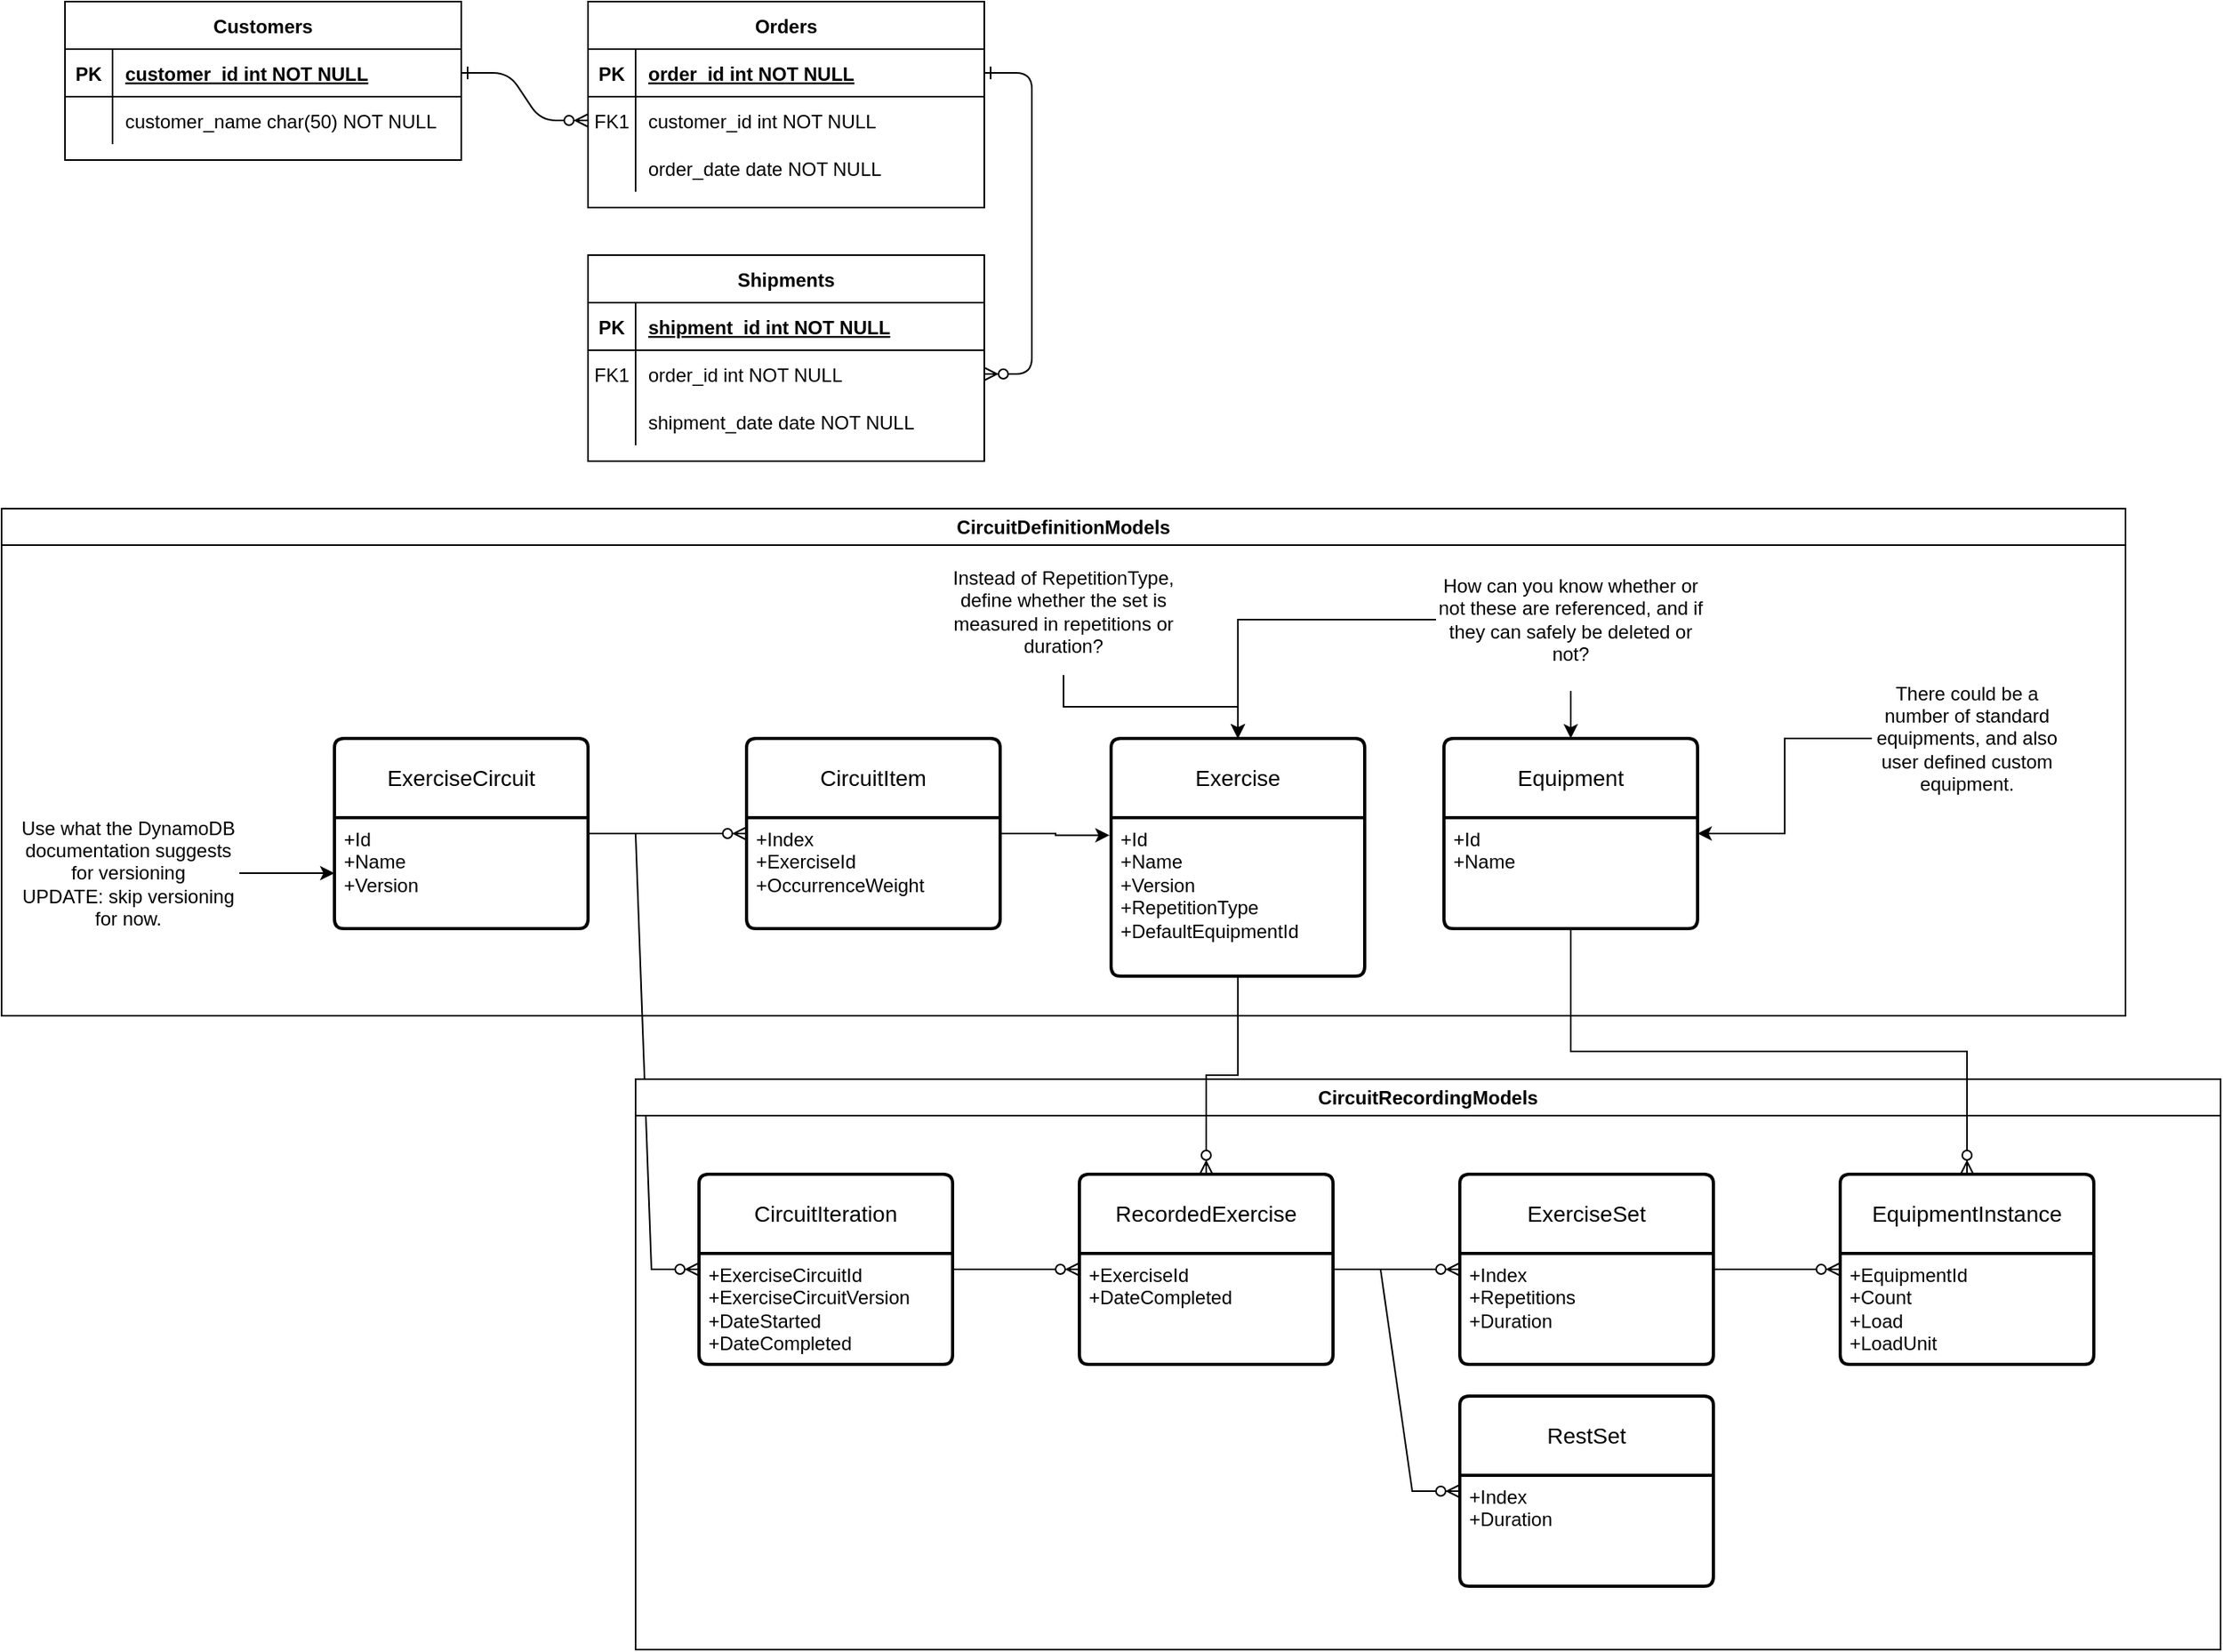 <mxfile version="21.2.8" type="device">
  <diagram id="R2lEEEUBdFMjLlhIrx00" name="Page-1">
    <mxGraphModel dx="2074" dy="1204" grid="1" gridSize="10" guides="1" tooltips="1" connect="1" arrows="1" fold="1" page="1" pageScale="1" pageWidth="850" pageHeight="1100" math="0" shadow="0" extFonts="Permanent Marker^https://fonts.googleapis.com/css?family=Permanent+Marker">
      <root>
        <mxCell id="0" />
        <mxCell id="1" parent="0" />
        <mxCell id="C-vyLk0tnHw3VtMMgP7b-1" value="" style="edgeStyle=entityRelationEdgeStyle;endArrow=ERzeroToMany;startArrow=ERone;endFill=1;startFill=0;" parent="1" source="C-vyLk0tnHw3VtMMgP7b-24" target="C-vyLk0tnHw3VtMMgP7b-6" edge="1">
          <mxGeometry width="100" height="100" relative="1" as="geometry">
            <mxPoint x="340" y="640" as="sourcePoint" />
            <mxPoint x="440" y="540" as="targetPoint" />
          </mxGeometry>
        </mxCell>
        <mxCell id="C-vyLk0tnHw3VtMMgP7b-12" value="" style="edgeStyle=entityRelationEdgeStyle;endArrow=ERzeroToMany;startArrow=ERone;endFill=1;startFill=0;" parent="1" source="C-vyLk0tnHw3VtMMgP7b-3" target="C-vyLk0tnHw3VtMMgP7b-17" edge="1">
          <mxGeometry width="100" height="100" relative="1" as="geometry">
            <mxPoint x="400" y="100" as="sourcePoint" />
            <mxPoint x="460" y="125" as="targetPoint" />
          </mxGeometry>
        </mxCell>
        <mxCell id="C-vyLk0tnHw3VtMMgP7b-2" value="Orders" style="shape=table;startSize=30;container=1;collapsible=1;childLayout=tableLayout;fixedRows=1;rowLines=0;fontStyle=1;align=center;resizeLast=1;" parent="1" vertex="1">
          <mxGeometry x="450" y="40" width="250" height="130" as="geometry" />
        </mxCell>
        <mxCell id="C-vyLk0tnHw3VtMMgP7b-3" value="" style="shape=partialRectangle;collapsible=0;dropTarget=0;pointerEvents=0;fillColor=none;points=[[0,0.5],[1,0.5]];portConstraint=eastwest;top=0;left=0;right=0;bottom=1;" parent="C-vyLk0tnHw3VtMMgP7b-2" vertex="1">
          <mxGeometry y="30" width="250" height="30" as="geometry" />
        </mxCell>
        <mxCell id="C-vyLk0tnHw3VtMMgP7b-4" value="PK" style="shape=partialRectangle;overflow=hidden;connectable=0;fillColor=none;top=0;left=0;bottom=0;right=0;fontStyle=1;" parent="C-vyLk0tnHw3VtMMgP7b-3" vertex="1">
          <mxGeometry width="30" height="30" as="geometry">
            <mxRectangle width="30" height="30" as="alternateBounds" />
          </mxGeometry>
        </mxCell>
        <mxCell id="C-vyLk0tnHw3VtMMgP7b-5" value="order_id int NOT NULL " style="shape=partialRectangle;overflow=hidden;connectable=0;fillColor=none;top=0;left=0;bottom=0;right=0;align=left;spacingLeft=6;fontStyle=5;" parent="C-vyLk0tnHw3VtMMgP7b-3" vertex="1">
          <mxGeometry x="30" width="220" height="30" as="geometry">
            <mxRectangle width="220" height="30" as="alternateBounds" />
          </mxGeometry>
        </mxCell>
        <mxCell id="C-vyLk0tnHw3VtMMgP7b-6" value="" style="shape=partialRectangle;collapsible=0;dropTarget=0;pointerEvents=0;fillColor=none;points=[[0,0.5],[1,0.5]];portConstraint=eastwest;top=0;left=0;right=0;bottom=0;" parent="C-vyLk0tnHw3VtMMgP7b-2" vertex="1">
          <mxGeometry y="60" width="250" height="30" as="geometry" />
        </mxCell>
        <mxCell id="C-vyLk0tnHw3VtMMgP7b-7" value="FK1" style="shape=partialRectangle;overflow=hidden;connectable=0;fillColor=none;top=0;left=0;bottom=0;right=0;" parent="C-vyLk0tnHw3VtMMgP7b-6" vertex="1">
          <mxGeometry width="30" height="30" as="geometry">
            <mxRectangle width="30" height="30" as="alternateBounds" />
          </mxGeometry>
        </mxCell>
        <mxCell id="C-vyLk0tnHw3VtMMgP7b-8" value="customer_id int NOT NULL" style="shape=partialRectangle;overflow=hidden;connectable=0;fillColor=none;top=0;left=0;bottom=0;right=0;align=left;spacingLeft=6;" parent="C-vyLk0tnHw3VtMMgP7b-6" vertex="1">
          <mxGeometry x="30" width="220" height="30" as="geometry">
            <mxRectangle width="220" height="30" as="alternateBounds" />
          </mxGeometry>
        </mxCell>
        <mxCell id="C-vyLk0tnHw3VtMMgP7b-9" value="" style="shape=partialRectangle;collapsible=0;dropTarget=0;pointerEvents=0;fillColor=none;points=[[0,0.5],[1,0.5]];portConstraint=eastwest;top=0;left=0;right=0;bottom=0;" parent="C-vyLk0tnHw3VtMMgP7b-2" vertex="1">
          <mxGeometry y="90" width="250" height="30" as="geometry" />
        </mxCell>
        <mxCell id="C-vyLk0tnHw3VtMMgP7b-10" value="" style="shape=partialRectangle;overflow=hidden;connectable=0;fillColor=none;top=0;left=0;bottom=0;right=0;" parent="C-vyLk0tnHw3VtMMgP7b-9" vertex="1">
          <mxGeometry width="30" height="30" as="geometry">
            <mxRectangle width="30" height="30" as="alternateBounds" />
          </mxGeometry>
        </mxCell>
        <mxCell id="C-vyLk0tnHw3VtMMgP7b-11" value="order_date date NOT NULL" style="shape=partialRectangle;overflow=hidden;connectable=0;fillColor=none;top=0;left=0;bottom=0;right=0;align=left;spacingLeft=6;" parent="C-vyLk0tnHw3VtMMgP7b-9" vertex="1">
          <mxGeometry x="30" width="220" height="30" as="geometry">
            <mxRectangle width="220" height="30" as="alternateBounds" />
          </mxGeometry>
        </mxCell>
        <mxCell id="C-vyLk0tnHw3VtMMgP7b-13" value="Shipments" style="shape=table;startSize=30;container=1;collapsible=1;childLayout=tableLayout;fixedRows=1;rowLines=0;fontStyle=1;align=center;resizeLast=1;" parent="1" vertex="1">
          <mxGeometry x="450" y="200" width="250" height="130" as="geometry" />
        </mxCell>
        <mxCell id="C-vyLk0tnHw3VtMMgP7b-14" value="" style="shape=partialRectangle;collapsible=0;dropTarget=0;pointerEvents=0;fillColor=none;points=[[0,0.5],[1,0.5]];portConstraint=eastwest;top=0;left=0;right=0;bottom=1;" parent="C-vyLk0tnHw3VtMMgP7b-13" vertex="1">
          <mxGeometry y="30" width="250" height="30" as="geometry" />
        </mxCell>
        <mxCell id="C-vyLk0tnHw3VtMMgP7b-15" value="PK" style="shape=partialRectangle;overflow=hidden;connectable=0;fillColor=none;top=0;left=0;bottom=0;right=0;fontStyle=1;" parent="C-vyLk0tnHw3VtMMgP7b-14" vertex="1">
          <mxGeometry width="30" height="30" as="geometry">
            <mxRectangle width="30" height="30" as="alternateBounds" />
          </mxGeometry>
        </mxCell>
        <mxCell id="C-vyLk0tnHw3VtMMgP7b-16" value="shipment_id int NOT NULL " style="shape=partialRectangle;overflow=hidden;connectable=0;fillColor=none;top=0;left=0;bottom=0;right=0;align=left;spacingLeft=6;fontStyle=5;" parent="C-vyLk0tnHw3VtMMgP7b-14" vertex="1">
          <mxGeometry x="30" width="220" height="30" as="geometry">
            <mxRectangle width="220" height="30" as="alternateBounds" />
          </mxGeometry>
        </mxCell>
        <mxCell id="C-vyLk0tnHw3VtMMgP7b-17" value="" style="shape=partialRectangle;collapsible=0;dropTarget=0;pointerEvents=0;fillColor=none;points=[[0,0.5],[1,0.5]];portConstraint=eastwest;top=0;left=0;right=0;bottom=0;" parent="C-vyLk0tnHw3VtMMgP7b-13" vertex="1">
          <mxGeometry y="60" width="250" height="30" as="geometry" />
        </mxCell>
        <mxCell id="C-vyLk0tnHw3VtMMgP7b-18" value="FK1" style="shape=partialRectangle;overflow=hidden;connectable=0;fillColor=none;top=0;left=0;bottom=0;right=0;" parent="C-vyLk0tnHw3VtMMgP7b-17" vertex="1">
          <mxGeometry width="30" height="30" as="geometry">
            <mxRectangle width="30" height="30" as="alternateBounds" />
          </mxGeometry>
        </mxCell>
        <mxCell id="C-vyLk0tnHw3VtMMgP7b-19" value="order_id int NOT NULL" style="shape=partialRectangle;overflow=hidden;connectable=0;fillColor=none;top=0;left=0;bottom=0;right=0;align=left;spacingLeft=6;" parent="C-vyLk0tnHw3VtMMgP7b-17" vertex="1">
          <mxGeometry x="30" width="220" height="30" as="geometry">
            <mxRectangle width="220" height="30" as="alternateBounds" />
          </mxGeometry>
        </mxCell>
        <mxCell id="C-vyLk0tnHw3VtMMgP7b-20" value="" style="shape=partialRectangle;collapsible=0;dropTarget=0;pointerEvents=0;fillColor=none;points=[[0,0.5],[1,0.5]];portConstraint=eastwest;top=0;left=0;right=0;bottom=0;" parent="C-vyLk0tnHw3VtMMgP7b-13" vertex="1">
          <mxGeometry y="90" width="250" height="30" as="geometry" />
        </mxCell>
        <mxCell id="C-vyLk0tnHw3VtMMgP7b-21" value="" style="shape=partialRectangle;overflow=hidden;connectable=0;fillColor=none;top=0;left=0;bottom=0;right=0;" parent="C-vyLk0tnHw3VtMMgP7b-20" vertex="1">
          <mxGeometry width="30" height="30" as="geometry">
            <mxRectangle width="30" height="30" as="alternateBounds" />
          </mxGeometry>
        </mxCell>
        <mxCell id="C-vyLk0tnHw3VtMMgP7b-22" value="shipment_date date NOT NULL" style="shape=partialRectangle;overflow=hidden;connectable=0;fillColor=none;top=0;left=0;bottom=0;right=0;align=left;spacingLeft=6;" parent="C-vyLk0tnHw3VtMMgP7b-20" vertex="1">
          <mxGeometry x="30" width="220" height="30" as="geometry">
            <mxRectangle width="220" height="30" as="alternateBounds" />
          </mxGeometry>
        </mxCell>
        <mxCell id="C-vyLk0tnHw3VtMMgP7b-23" value="Customers" style="shape=table;startSize=30;container=1;collapsible=1;childLayout=tableLayout;fixedRows=1;rowLines=0;fontStyle=1;align=center;resizeLast=1;" parent="1" vertex="1">
          <mxGeometry x="120" y="40" width="250" height="100" as="geometry" />
        </mxCell>
        <mxCell id="C-vyLk0tnHw3VtMMgP7b-24" value="" style="shape=partialRectangle;collapsible=0;dropTarget=0;pointerEvents=0;fillColor=none;points=[[0,0.5],[1,0.5]];portConstraint=eastwest;top=0;left=0;right=0;bottom=1;" parent="C-vyLk0tnHw3VtMMgP7b-23" vertex="1">
          <mxGeometry y="30" width="250" height="30" as="geometry" />
        </mxCell>
        <mxCell id="C-vyLk0tnHw3VtMMgP7b-25" value="PK" style="shape=partialRectangle;overflow=hidden;connectable=0;fillColor=none;top=0;left=0;bottom=0;right=0;fontStyle=1;" parent="C-vyLk0tnHw3VtMMgP7b-24" vertex="1">
          <mxGeometry width="30" height="30" as="geometry">
            <mxRectangle width="30" height="30" as="alternateBounds" />
          </mxGeometry>
        </mxCell>
        <mxCell id="C-vyLk0tnHw3VtMMgP7b-26" value="customer_id int NOT NULL " style="shape=partialRectangle;overflow=hidden;connectable=0;fillColor=none;top=0;left=0;bottom=0;right=0;align=left;spacingLeft=6;fontStyle=5;" parent="C-vyLk0tnHw3VtMMgP7b-24" vertex="1">
          <mxGeometry x="30" width="220" height="30" as="geometry">
            <mxRectangle width="220" height="30" as="alternateBounds" />
          </mxGeometry>
        </mxCell>
        <mxCell id="C-vyLk0tnHw3VtMMgP7b-27" value="" style="shape=partialRectangle;collapsible=0;dropTarget=0;pointerEvents=0;fillColor=none;points=[[0,0.5],[1,0.5]];portConstraint=eastwest;top=0;left=0;right=0;bottom=0;" parent="C-vyLk0tnHw3VtMMgP7b-23" vertex="1">
          <mxGeometry y="60" width="250" height="30" as="geometry" />
        </mxCell>
        <mxCell id="C-vyLk0tnHw3VtMMgP7b-28" value="" style="shape=partialRectangle;overflow=hidden;connectable=0;fillColor=none;top=0;left=0;bottom=0;right=0;" parent="C-vyLk0tnHw3VtMMgP7b-27" vertex="1">
          <mxGeometry width="30" height="30" as="geometry">
            <mxRectangle width="30" height="30" as="alternateBounds" />
          </mxGeometry>
        </mxCell>
        <mxCell id="C-vyLk0tnHw3VtMMgP7b-29" value="customer_name char(50) NOT NULL" style="shape=partialRectangle;overflow=hidden;connectable=0;fillColor=none;top=0;left=0;bottom=0;right=0;align=left;spacingLeft=6;" parent="C-vyLk0tnHw3VtMMgP7b-27" vertex="1">
          <mxGeometry x="30" width="220" height="30" as="geometry">
            <mxRectangle width="220" height="30" as="alternateBounds" />
          </mxGeometry>
        </mxCell>
        <mxCell id="sjj5u9QBBr_6Ot21T0Ua-19" value="" style="edgeStyle=entityRelationEdgeStyle;fontSize=12;html=1;endArrow=ERzeroToMany;endFill=1;rounded=0;" parent="1" source="sjj5u9QBBr_6Ot21T0Ua-20" target="sjj5u9QBBr_6Ot21T0Ua-17" edge="1">
          <mxGeometry width="100" height="100" relative="1" as="geometry">
            <mxPoint x="510" y="575" as="sourcePoint" />
            <mxPoint x="490" y="820" as="targetPoint" />
          </mxGeometry>
        </mxCell>
        <mxCell id="jp7TUn0RlNH30Q477JoS-1" value="CircuitDefinitionModels" style="swimlane;whiteSpace=wrap;html=1;" vertex="1" parent="1">
          <mxGeometry x="80" y="360" width="1340" height="320" as="geometry" />
        </mxCell>
        <mxCell id="sjj5u9QBBr_6Ot21T0Ua-14" value="Exercise" style="swimlane;childLayout=stackLayout;horizontal=1;startSize=50;horizontalStack=0;rounded=1;fontSize=14;fontStyle=0;strokeWidth=2;resizeParent=0;resizeLast=1;shadow=0;dashed=0;align=center;arcSize=4;whiteSpace=wrap;html=1;" parent="jp7TUn0RlNH30Q477JoS-1" vertex="1">
          <mxGeometry x="700" y="145" width="160" height="150" as="geometry" />
        </mxCell>
        <mxCell id="sjj5u9QBBr_6Ot21T0Ua-15" value="+Id&lt;br&gt;+Name&lt;br&gt;+Version&lt;br&gt;+RepetitionType&lt;br&gt;+DefaultEquipmentId" style="align=left;strokeColor=none;fillColor=none;spacingLeft=4;fontSize=12;verticalAlign=top;resizable=0;rotatable=0;part=1;html=1;" parent="sjj5u9QBBr_6Ot21T0Ua-14" vertex="1">
          <mxGeometry y="50" width="160" height="100" as="geometry" />
        </mxCell>
        <mxCell id="sjj5u9QBBr_6Ot21T0Ua-20" value="ExerciseCircuit" style="swimlane;childLayout=stackLayout;horizontal=1;startSize=50;horizontalStack=0;rounded=1;fontSize=14;fontStyle=0;strokeWidth=2;resizeParent=0;resizeLast=1;shadow=0;dashed=0;align=center;arcSize=4;whiteSpace=wrap;html=1;" parent="jp7TUn0RlNH30Q477JoS-1" vertex="1">
          <mxGeometry x="210" y="145" width="160" height="120" as="geometry" />
        </mxCell>
        <mxCell id="sjj5u9QBBr_6Ot21T0Ua-21" value="+Id&lt;br&gt;+Name&lt;br&gt;+Version" style="align=left;strokeColor=none;fillColor=none;spacingLeft=4;fontSize=12;verticalAlign=top;resizable=0;rotatable=0;part=1;html=1;" parent="sjj5u9QBBr_6Ot21T0Ua-20" vertex="1">
          <mxGeometry y="50" width="160" height="70" as="geometry" />
        </mxCell>
        <mxCell id="sjj5u9QBBr_6Ot21T0Ua-23" style="edgeStyle=orthogonalEdgeStyle;rounded=0;orthogonalLoop=1;jettySize=auto;html=1;" parent="jp7TUn0RlNH30Q477JoS-1" source="sjj5u9QBBr_6Ot21T0Ua-22" target="sjj5u9QBBr_6Ot21T0Ua-21" edge="1">
          <mxGeometry relative="1" as="geometry" />
        </mxCell>
        <mxCell id="sjj5u9QBBr_6Ot21T0Ua-22" value="Use what the DynamoDB documentation suggests for versioning&lt;br&gt;UPDATE: skip versioning for now." style="text;html=1;strokeColor=none;fillColor=none;align=center;verticalAlign=middle;whiteSpace=wrap;rounded=0;" parent="jp7TUn0RlNH30Q477JoS-1" vertex="1">
          <mxGeometry x="10" y="195" width="140" height="70" as="geometry" />
        </mxCell>
        <mxCell id="nlcEs-kw_23XkwyBWWhw-1" style="edgeStyle=orthogonalEdgeStyle;rounded=0;orthogonalLoop=1;jettySize=auto;html=1;entryX=-0.006;entryY=0.111;entryDx=0;entryDy=0;entryPerimeter=0;" parent="jp7TUn0RlNH30Q477JoS-1" source="sjj5u9QBBr_6Ot21T0Ua-29" target="sjj5u9QBBr_6Ot21T0Ua-15" edge="1">
          <mxGeometry relative="1" as="geometry" />
        </mxCell>
        <mxCell id="sjj5u9QBBr_6Ot21T0Ua-29" value="CircuitItem" style="swimlane;childLayout=stackLayout;horizontal=1;startSize=50;horizontalStack=0;rounded=1;fontSize=14;fontStyle=0;strokeWidth=2;resizeParent=0;resizeLast=1;shadow=0;dashed=0;align=center;arcSize=4;whiteSpace=wrap;html=1;" parent="jp7TUn0RlNH30Q477JoS-1" vertex="1">
          <mxGeometry x="470" y="145" width="160" height="120" as="geometry" />
        </mxCell>
        <mxCell id="sjj5u9QBBr_6Ot21T0Ua-30" value="+Index&lt;br&gt;+ExerciseId&lt;br&gt;+OccurrenceWeight" style="align=left;strokeColor=none;fillColor=none;spacingLeft=4;fontSize=12;verticalAlign=top;resizable=0;rotatable=0;part=1;html=1;" parent="sjj5u9QBBr_6Ot21T0Ua-29" vertex="1">
          <mxGeometry y="50" width="160" height="70" as="geometry" />
        </mxCell>
        <mxCell id="sjj5u9QBBr_6Ot21T0Ua-31" value="" style="edgeStyle=entityRelationEdgeStyle;fontSize=12;html=1;endArrow=ERzeroToMany;endFill=1;rounded=0;" parent="jp7TUn0RlNH30Q477JoS-1" source="sjj5u9QBBr_6Ot21T0Ua-20" target="sjj5u9QBBr_6Ot21T0Ua-29" edge="1">
          <mxGeometry width="100" height="100" relative="1" as="geometry">
            <mxPoint x="190" y="465" as="sourcePoint" />
            <mxPoint x="290" y="365" as="targetPoint" />
          </mxGeometry>
        </mxCell>
        <mxCell id="sjj5u9QBBr_6Ot21T0Ua-36" value="Equipment" style="swimlane;childLayout=stackLayout;horizontal=1;startSize=50;horizontalStack=0;rounded=1;fontSize=14;fontStyle=0;strokeWidth=2;resizeParent=0;resizeLast=1;shadow=0;dashed=0;align=center;arcSize=4;whiteSpace=wrap;html=1;" parent="jp7TUn0RlNH30Q477JoS-1" vertex="1">
          <mxGeometry x="910" y="145" width="160" height="120" as="geometry" />
        </mxCell>
        <mxCell id="sjj5u9QBBr_6Ot21T0Ua-37" value="+Id&lt;br&gt;+Name" style="align=left;strokeColor=none;fillColor=none;spacingLeft=4;fontSize=12;verticalAlign=top;resizable=0;rotatable=0;part=1;html=1;" parent="sjj5u9QBBr_6Ot21T0Ua-36" vertex="1">
          <mxGeometry y="50" width="160" height="70" as="geometry" />
        </mxCell>
        <mxCell id="sjj5u9QBBr_6Ot21T0Ua-47" style="edgeStyle=orthogonalEdgeStyle;rounded=0;orthogonalLoop=1;jettySize=auto;html=1;" parent="jp7TUn0RlNH30Q477JoS-1" source="sjj5u9QBBr_6Ot21T0Ua-46" target="sjj5u9QBBr_6Ot21T0Ua-14" edge="1">
          <mxGeometry relative="1" as="geometry" />
        </mxCell>
        <mxCell id="sjj5u9QBBr_6Ot21T0Ua-46" value="Instead of RepetitionType, define whether the set is measured in repetitions or duration?" style="text;html=1;strokeColor=none;fillColor=none;align=center;verticalAlign=middle;whiteSpace=wrap;rounded=0;" parent="jp7TUn0RlNH30Q477JoS-1" vertex="1">
          <mxGeometry x="595" y="25" width="150" height="80" as="geometry" />
        </mxCell>
        <mxCell id="nlcEs-kw_23XkwyBWWhw-3" style="edgeStyle=orthogonalEdgeStyle;rounded=0;orthogonalLoop=1;jettySize=auto;html=1;" parent="jp7TUn0RlNH30Q477JoS-1" source="nlcEs-kw_23XkwyBWWhw-2" target="sjj5u9QBBr_6Ot21T0Ua-36" edge="1">
          <mxGeometry relative="1" as="geometry" />
        </mxCell>
        <mxCell id="nlcEs-kw_23XkwyBWWhw-2" value="There could be a number of standard equipments, and also user defined custom equipment." style="text;html=1;strokeColor=none;fillColor=none;align=center;verticalAlign=middle;whiteSpace=wrap;rounded=0;" parent="jp7TUn0RlNH30Q477JoS-1" vertex="1">
          <mxGeometry x="1180" y="105" width="120" height="80" as="geometry" />
        </mxCell>
        <mxCell id="jp7TUn0RlNH30Q477JoS-3" value="How can you know whether or not these are referenced, and if they can safely be deleted or not?" style="text;html=1;strokeColor=none;fillColor=none;align=center;verticalAlign=middle;whiteSpace=wrap;rounded=0;" vertex="1" parent="jp7TUn0RlNH30Q477JoS-1">
          <mxGeometry x="905" y="25" width="170" height="90" as="geometry" />
        </mxCell>
        <mxCell id="jp7TUn0RlNH30Q477JoS-4" style="edgeStyle=orthogonalEdgeStyle;rounded=0;orthogonalLoop=1;jettySize=auto;html=1;" edge="1" parent="jp7TUn0RlNH30Q477JoS-1" source="jp7TUn0RlNH30Q477JoS-3" target="sjj5u9QBBr_6Ot21T0Ua-36">
          <mxGeometry relative="1" as="geometry" />
        </mxCell>
        <mxCell id="jp7TUn0RlNH30Q477JoS-5" style="edgeStyle=orthogonalEdgeStyle;rounded=0;orthogonalLoop=1;jettySize=auto;html=1;" edge="1" parent="jp7TUn0RlNH30Q477JoS-1" source="jp7TUn0RlNH30Q477JoS-3" target="sjj5u9QBBr_6Ot21T0Ua-14">
          <mxGeometry relative="1" as="geometry" />
        </mxCell>
        <mxCell id="jp7TUn0RlNH30Q477JoS-2" value="CircuitRecordingModels" style="swimlane;whiteSpace=wrap;html=1;" vertex="1" parent="1">
          <mxGeometry x="480" y="720" width="1000" height="360" as="geometry" />
        </mxCell>
        <mxCell id="sjj5u9QBBr_6Ot21T0Ua-17" value="CircuitIteration" style="swimlane;childLayout=stackLayout;horizontal=1;startSize=50;horizontalStack=0;rounded=1;fontSize=14;fontStyle=0;strokeWidth=2;resizeParent=0;resizeLast=1;shadow=0;dashed=0;align=center;arcSize=4;whiteSpace=wrap;html=1;" parent="jp7TUn0RlNH30Q477JoS-2" vertex="1">
          <mxGeometry x="40" y="60" width="160" height="120" as="geometry" />
        </mxCell>
        <mxCell id="sjj5u9QBBr_6Ot21T0Ua-18" value="+ExerciseCircuitId&lt;br&gt;+ExerciseCircuitVersion&lt;br&gt;+DateStarted&lt;br&gt;+DateCompleted" style="align=left;strokeColor=none;fillColor=none;spacingLeft=4;fontSize=12;verticalAlign=top;resizable=0;rotatable=0;part=1;html=1;" parent="sjj5u9QBBr_6Ot21T0Ua-17" vertex="1">
          <mxGeometry y="50" width="160" height="70" as="geometry" />
        </mxCell>
        <mxCell id="sjj5u9QBBr_6Ot21T0Ua-24" value="RecordedExercise" style="swimlane;childLayout=stackLayout;horizontal=1;startSize=50;horizontalStack=0;rounded=1;fontSize=14;fontStyle=0;strokeWidth=2;resizeParent=0;resizeLast=1;shadow=0;dashed=0;align=center;arcSize=4;whiteSpace=wrap;html=1;" parent="jp7TUn0RlNH30Q477JoS-2" vertex="1">
          <mxGeometry x="280" y="60" width="160" height="120" as="geometry" />
        </mxCell>
        <mxCell id="sjj5u9QBBr_6Ot21T0Ua-25" value="+ExerciseId&lt;br&gt;+DateCompleted" style="align=left;strokeColor=none;fillColor=none;spacingLeft=4;fontSize=12;verticalAlign=top;resizable=0;rotatable=0;part=1;html=1;" parent="sjj5u9QBBr_6Ot21T0Ua-24" vertex="1">
          <mxGeometry y="50" width="160" height="70" as="geometry" />
        </mxCell>
        <mxCell id="sjj5u9QBBr_6Ot21T0Ua-26" value="" style="edgeStyle=entityRelationEdgeStyle;fontSize=12;html=1;endArrow=ERzeroToMany;endFill=1;rounded=0;" parent="jp7TUn0RlNH30Q477JoS-2" source="sjj5u9QBBr_6Ot21T0Ua-17" target="sjj5u9QBBr_6Ot21T0Ua-24" edge="1">
          <mxGeometry width="100" height="100" relative="1" as="geometry">
            <mxPoint x="220" y="350" as="sourcePoint" />
            <mxPoint x="320" y="250" as="targetPoint" />
          </mxGeometry>
        </mxCell>
        <mxCell id="sjj5u9QBBr_6Ot21T0Ua-32" value="ExerciseSet" style="swimlane;childLayout=stackLayout;horizontal=1;startSize=50;horizontalStack=0;rounded=1;fontSize=14;fontStyle=0;strokeWidth=2;resizeParent=0;resizeLast=1;shadow=0;dashed=0;align=center;arcSize=4;whiteSpace=wrap;html=1;" parent="jp7TUn0RlNH30Q477JoS-2" vertex="1">
          <mxGeometry x="520" y="60" width="160" height="120" as="geometry" />
        </mxCell>
        <mxCell id="sjj5u9QBBr_6Ot21T0Ua-33" value="+Index&lt;br&gt;+Repetitions&lt;br&gt;+Duration" style="align=left;strokeColor=none;fillColor=none;spacingLeft=4;fontSize=12;verticalAlign=top;resizable=0;rotatable=0;part=1;html=1;" parent="sjj5u9QBBr_6Ot21T0Ua-32" vertex="1">
          <mxGeometry y="50" width="160" height="70" as="geometry" />
        </mxCell>
        <mxCell id="sjj5u9QBBr_6Ot21T0Ua-40" value="" style="edgeStyle=entityRelationEdgeStyle;fontSize=12;html=1;endArrow=ERzeroToMany;endFill=1;rounded=0;" parent="jp7TUn0RlNH30Q477JoS-2" source="sjj5u9QBBr_6Ot21T0Ua-24" target="sjj5u9QBBr_6Ot21T0Ua-32" edge="1">
          <mxGeometry width="100" height="100" relative="1" as="geometry">
            <mxPoint x="530" y="320" as="sourcePoint" />
            <mxPoint x="630" y="220" as="targetPoint" />
          </mxGeometry>
        </mxCell>
        <mxCell id="sjj5u9QBBr_6Ot21T0Ua-43" value="EquipmentInstance" style="swimlane;childLayout=stackLayout;horizontal=1;startSize=50;horizontalStack=0;rounded=1;fontSize=14;fontStyle=0;strokeWidth=2;resizeParent=0;resizeLast=1;shadow=0;dashed=0;align=center;arcSize=4;whiteSpace=wrap;html=1;" parent="jp7TUn0RlNH30Q477JoS-2" vertex="1">
          <mxGeometry x="760" y="60" width="160" height="120" as="geometry" />
        </mxCell>
        <mxCell id="sjj5u9QBBr_6Ot21T0Ua-44" value="+EquipmentId&lt;br&gt;+Count&lt;br&gt;+Load&lt;br&gt;+LoadUnit" style="align=left;strokeColor=none;fillColor=none;spacingLeft=4;fontSize=12;verticalAlign=top;resizable=0;rotatable=0;part=1;html=1;" parent="sjj5u9QBBr_6Ot21T0Ua-43" vertex="1">
          <mxGeometry y="50" width="160" height="70" as="geometry" />
        </mxCell>
        <mxCell id="sjj5u9QBBr_6Ot21T0Ua-45" value="" style="edgeStyle=entityRelationEdgeStyle;fontSize=12;html=1;endArrow=ERzeroToMany;endFill=1;rounded=0;" parent="jp7TUn0RlNH30Q477JoS-2" source="sjj5u9QBBr_6Ot21T0Ua-32" target="sjj5u9QBBr_6Ot21T0Ua-43" edge="1">
          <mxGeometry width="100" height="100" relative="1" as="geometry">
            <mxPoint x="690" y="320" as="sourcePoint" />
            <mxPoint x="790" y="220" as="targetPoint" />
          </mxGeometry>
        </mxCell>
        <mxCell id="nlcEs-kw_23XkwyBWWhw-4" value="RestSet" style="swimlane;childLayout=stackLayout;horizontal=1;startSize=50;horizontalStack=0;rounded=1;fontSize=14;fontStyle=0;strokeWidth=2;resizeParent=0;resizeLast=1;shadow=0;dashed=0;align=center;arcSize=4;whiteSpace=wrap;html=1;" parent="jp7TUn0RlNH30Q477JoS-2" vertex="1">
          <mxGeometry x="520" y="200" width="160" height="120" as="geometry" />
        </mxCell>
        <mxCell id="nlcEs-kw_23XkwyBWWhw-5" value="+Index&lt;br&gt;+Duration" style="align=left;strokeColor=none;fillColor=none;spacingLeft=4;fontSize=12;verticalAlign=top;resizable=0;rotatable=0;part=1;html=1;" parent="nlcEs-kw_23XkwyBWWhw-4" vertex="1">
          <mxGeometry y="50" width="160" height="70" as="geometry" />
        </mxCell>
        <mxCell id="nlcEs-kw_23XkwyBWWhw-6" value="" style="edgeStyle=entityRelationEdgeStyle;fontSize=12;html=1;endArrow=ERzeroToMany;endFill=1;rounded=0;" parent="jp7TUn0RlNH30Q477JoS-2" source="sjj5u9QBBr_6Ot21T0Ua-24" target="nlcEs-kw_23XkwyBWWhw-4" edge="1">
          <mxGeometry width="100" height="100" relative="1" as="geometry">
            <mxPoint x="570" y="460" as="sourcePoint" />
            <mxPoint x="670" y="360" as="targetPoint" />
          </mxGeometry>
        </mxCell>
        <mxCell id="jp7TUn0RlNH30Q477JoS-7" value="" style="edgeStyle=elbowEdgeStyle;fontSize=12;html=1;endArrow=ERzeroToMany;endFill=1;rounded=0;elbow=vertical;" edge="1" parent="1" source="sjj5u9QBBr_6Ot21T0Ua-14" target="sjj5u9QBBr_6Ot21T0Ua-24">
          <mxGeometry width="100" height="100" relative="1" as="geometry">
            <mxPoint x="330" y="800" as="sourcePoint" />
            <mxPoint x="380" y="1010" as="targetPoint" />
          </mxGeometry>
        </mxCell>
        <mxCell id="jp7TUn0RlNH30Q477JoS-9" value="" style="edgeStyle=elbowEdgeStyle;fontSize=12;html=1;endArrow=ERzeroToMany;endFill=1;rounded=0;elbow=vertical;" edge="1" parent="1" source="sjj5u9QBBr_6Ot21T0Ua-36" target="sjj5u9QBBr_6Ot21T0Ua-43">
          <mxGeometry width="100" height="100" relative="1" as="geometry">
            <mxPoint x="1510" y="560" as="sourcePoint" />
            <mxPoint x="1610" y="460" as="targetPoint" />
          </mxGeometry>
        </mxCell>
      </root>
    </mxGraphModel>
  </diagram>
</mxfile>
